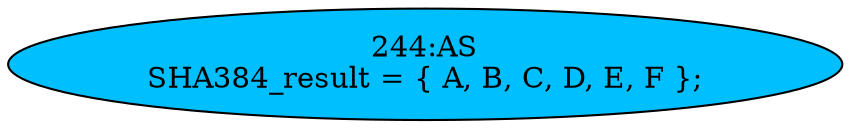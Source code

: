 strict digraph "" {
	node [label="\N"];
	"244:AS"	 [ast="<pyverilog.vparser.ast.Assign object at 0x7f65e4b8f090>",
		def_var="['SHA384_result']",
		fillcolor=deepskyblue,
		label="244:AS
SHA384_result = { A, B, C, D, E, F };",
		statements="[]",
		style=filled,
		typ=Assign,
		use_var="['A', 'B', 'C', 'D', 'E', 'F']"];
}
